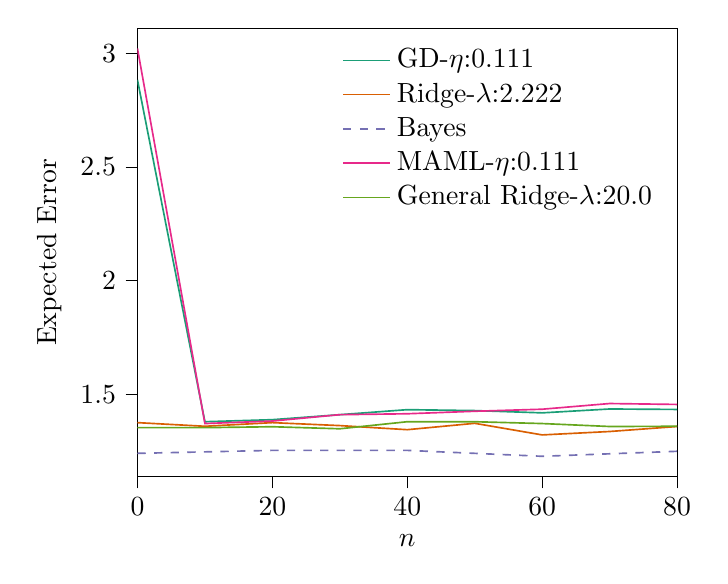 % This file was created with tikzplotlib v0.10.1.
\begin{tikzpicture}

\definecolor{chocolate217952}{RGB}{217,95,2}
\definecolor{darkcyan27158119}{RGB}{27,158,119}
\definecolor{darkgray176}{RGB}{176,176,176}
\definecolor{deeppink23141138}{RGB}{231,41,138}
\definecolor{lightslategray117112179}{RGB}{117,112,179}
\definecolor{olivedrab10216630}{RGB}{102,166,30}

\begin{axis}[
legend cell align={left},
legend style={fill opacity=0.8, draw opacity=1, text opacity=1, draw=none},
tick align=outside,
tick pos=left,
x grid style={darkgray176},
xlabel={\(\displaystyle n\)},
xmin=0, xmax=80,
xtick style={color=black},
y grid style={darkgray176},
ylabel={Expected Error},
ymin=1.139, ymax=3.11,
ytick style={color=black}
]
\addplot [semithick, darkcyan27158119]
table {%
0 2.883
10 1.38
20 1.389
30 1.411
40 1.433
50 1.429
60 1.419
70 1.436
80 1.434
90 1.465
};
\addlegendentry{GD-$\eta$:0.111}
\addplot [semithick, chocolate217952]
table {%
0 1.376
10 1.36
20 1.376
30 1.363
40 1.345
50 1.373
60 1.322
70 1.337
80 1.359
90 1.4
};
\addlegendentry{Ridge-$\lambda$:2.222}
\addplot [semithick, lightslategray117112179, dashed]
table {%
0 1.241
20 1.254
40 1.254
60 1.228
80 1.25
};
\addlegendentry{Bayes}
\addplot [semithick, deeppink23141138]
table {%
0 3.021
10 1.372
20 1.383
30 1.411
40 1.415
50 1.426
60 1.435
70 1.46
80 1.456
90 1.455
};
\addlegendentry{MAML-$\eta$:0.111}
\addplot [semithick, olivedrab10216630]
table {%
0 1.354
10 1.354
20 1.358
30 1.349
40 1.38
50 1.38
60 1.372
70 1.359
80 1.36
90 1.356
};
\addlegendentry{General Ridge-$\lambda$:20.0}
\end{axis}

\end{tikzpicture}

